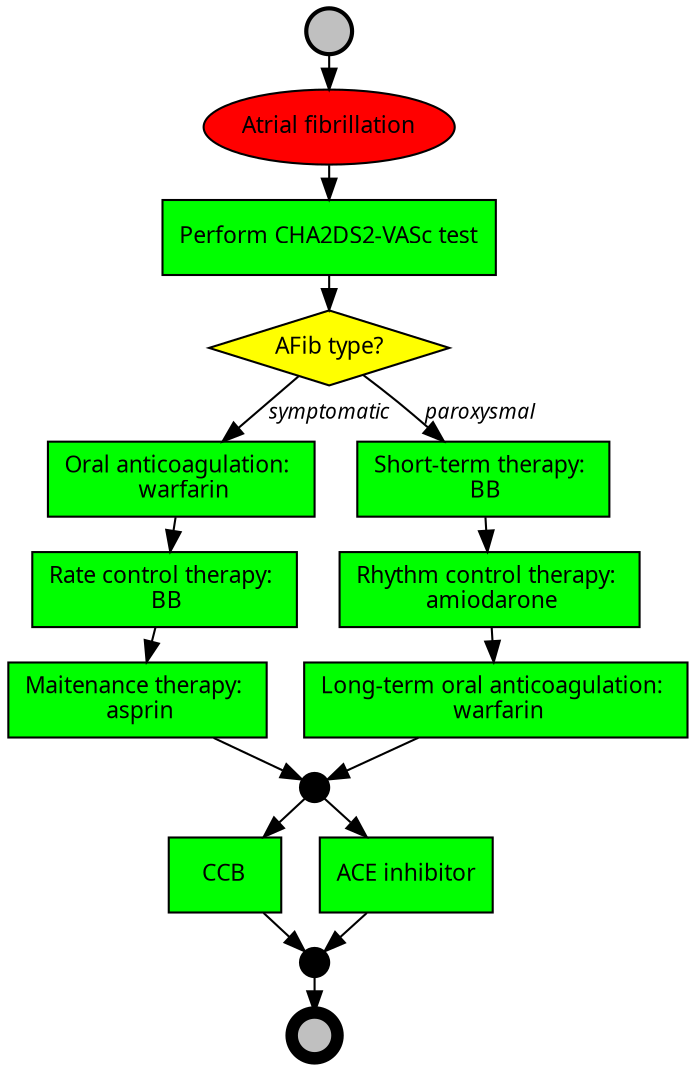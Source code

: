 // AF - atrial fibliration 
// the initial version was proposed for the AIME 2013 paper
// this is a new version developed by Wojtek
// version 4 --  customized for representation in pseudo-code and consistent with what was presented in the AIME paper

digraph AFIB {
	ranksep=0.1;
node [shape=box, style=filled, fillcolor=green, fontname=Calibri, fontsize=11];
edge [fontname="Calibri Italic", fontsize=10];

// Context
c_afib [label="Atrial fibrillation", shape=oval, style=filled, fillcolor=red];

// Actions
a_cha2ds2 [label="Perform CHA2DS2-VASc test"];
a_oa_w [label="Oral anticoagulation: \n warfarin"];
a_rct_bb [label="Rate control therapy: \n BB"];
a_mt_asa [label="Maitenance therapy: \n asprin"]

a_stt_bb [label="Short-term therapy: \n BB"];
a_rct_a [label="Rhythm control therapy: \n amiodarone"];
a_ltoa_w [label="Long-term oral anticoagulation: \n warfarin"]

a_ccb [label="CCB"];
a_acei [label="ACE inhibitor"];

// Decisions
d_paroxys_afib [shape=diamond, fillcolor=yellow, label="AFib type?"];

// Parallel gateways
p1 [shape=circle, label="", width=0.2, fillcolor=black];
p2 [shape=circle, label="", width=0.2, fillcolor=black];

// Event nodes
e_start [shape=circle, label="", width=0.3, penwidth=2, fillcolor="gray"];
e_end [shape=circle, label="", width=0.3, penwidth=6, fillcolor="gray"];

// Arcs
e_start -> c_afib -> a_cha2ds2 ->  d_paroxys_afib;
d_paroxys_afib -> a_oa_w [label="symptomatic"];
d_paroxys_afib -> a_stt_bb [label="paroxysmal"];
a_oa_w -> a_rct_bb;
a_rct_bb -> a_mt_asa;
a_mt_asa -> p1;
a_stt_bb -> a_rct_a;
a_rct_a -> a_ltoa_w;
a_ltoa_w -> p1;
p1 -> a_ccb;
p1 -> a_acei;
a_ccb -> p2;
a_acei -> p2;
p2 -> e_end;
}
